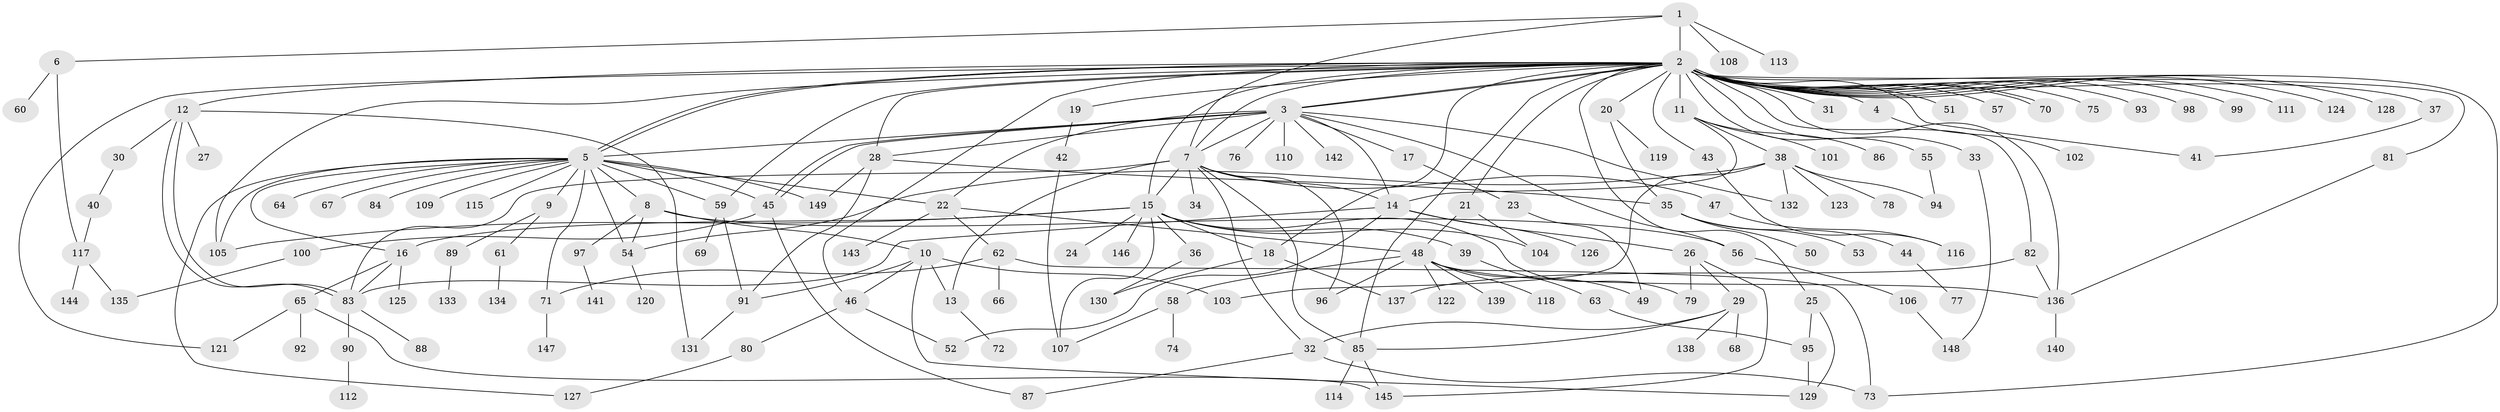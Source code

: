 // Generated by graph-tools (version 1.1) at 2025/35/03/09/25 02:35:44]
// undirected, 149 vertices, 215 edges
graph export_dot {
graph [start="1"]
  node [color=gray90,style=filled];
  1;
  2;
  3;
  4;
  5;
  6;
  7;
  8;
  9;
  10;
  11;
  12;
  13;
  14;
  15;
  16;
  17;
  18;
  19;
  20;
  21;
  22;
  23;
  24;
  25;
  26;
  27;
  28;
  29;
  30;
  31;
  32;
  33;
  34;
  35;
  36;
  37;
  38;
  39;
  40;
  41;
  42;
  43;
  44;
  45;
  46;
  47;
  48;
  49;
  50;
  51;
  52;
  53;
  54;
  55;
  56;
  57;
  58;
  59;
  60;
  61;
  62;
  63;
  64;
  65;
  66;
  67;
  68;
  69;
  70;
  71;
  72;
  73;
  74;
  75;
  76;
  77;
  78;
  79;
  80;
  81;
  82;
  83;
  84;
  85;
  86;
  87;
  88;
  89;
  90;
  91;
  92;
  93;
  94;
  95;
  96;
  97;
  98;
  99;
  100;
  101;
  102;
  103;
  104;
  105;
  106;
  107;
  108;
  109;
  110;
  111;
  112;
  113;
  114;
  115;
  116;
  117;
  118;
  119;
  120;
  121;
  122;
  123;
  124;
  125;
  126;
  127;
  128;
  129;
  130;
  131;
  132;
  133;
  134;
  135;
  136;
  137;
  138;
  139;
  140;
  141;
  142;
  143;
  144;
  145;
  146;
  147;
  148;
  149;
  1 -- 2;
  1 -- 6;
  1 -- 7;
  1 -- 108;
  1 -- 113;
  2 -- 3;
  2 -- 3;
  2 -- 4;
  2 -- 5;
  2 -- 5;
  2 -- 7;
  2 -- 11;
  2 -- 12;
  2 -- 15;
  2 -- 18;
  2 -- 19;
  2 -- 20;
  2 -- 21;
  2 -- 25;
  2 -- 28;
  2 -- 31;
  2 -- 33;
  2 -- 37;
  2 -- 41;
  2 -- 43;
  2 -- 46;
  2 -- 51;
  2 -- 55;
  2 -- 57;
  2 -- 59;
  2 -- 70;
  2 -- 70;
  2 -- 73;
  2 -- 75;
  2 -- 81;
  2 -- 82;
  2 -- 85;
  2 -- 93;
  2 -- 98;
  2 -- 99;
  2 -- 105;
  2 -- 111;
  2 -- 121;
  2 -- 124;
  2 -- 128;
  2 -- 136;
  3 -- 5;
  3 -- 7;
  3 -- 14;
  3 -- 17;
  3 -- 22;
  3 -- 28;
  3 -- 45;
  3 -- 45;
  3 -- 56;
  3 -- 76;
  3 -- 110;
  3 -- 132;
  3 -- 142;
  4 -- 102;
  5 -- 8;
  5 -- 9;
  5 -- 16;
  5 -- 22;
  5 -- 45;
  5 -- 54;
  5 -- 59;
  5 -- 64;
  5 -- 67;
  5 -- 71;
  5 -- 84;
  5 -- 105;
  5 -- 109;
  5 -- 115;
  5 -- 127;
  5 -- 149;
  6 -- 60;
  6 -- 117;
  7 -- 13;
  7 -- 14;
  7 -- 15;
  7 -- 32;
  7 -- 34;
  7 -- 47;
  7 -- 83;
  7 -- 85;
  7 -- 96;
  8 -- 10;
  8 -- 54;
  8 -- 56;
  8 -- 97;
  9 -- 61;
  9 -- 89;
  10 -- 13;
  10 -- 46;
  10 -- 91;
  10 -- 103;
  10 -- 129;
  11 -- 14;
  11 -- 38;
  11 -- 86;
  11 -- 101;
  12 -- 27;
  12 -- 30;
  12 -- 83;
  12 -- 83;
  12 -- 131;
  13 -- 72;
  14 -- 26;
  14 -- 52;
  14 -- 83;
  14 -- 126;
  15 -- 16;
  15 -- 18;
  15 -- 24;
  15 -- 36;
  15 -- 39;
  15 -- 79;
  15 -- 104;
  15 -- 105;
  15 -- 107;
  15 -- 146;
  16 -- 65;
  16 -- 83;
  16 -- 125;
  17 -- 23;
  18 -- 130;
  18 -- 137;
  19 -- 42;
  20 -- 35;
  20 -- 119;
  21 -- 48;
  21 -- 104;
  22 -- 48;
  22 -- 62;
  22 -- 143;
  23 -- 49;
  25 -- 95;
  25 -- 129;
  26 -- 29;
  26 -- 79;
  26 -- 145;
  28 -- 35;
  28 -- 91;
  28 -- 149;
  29 -- 32;
  29 -- 68;
  29 -- 85;
  29 -- 138;
  30 -- 40;
  32 -- 73;
  32 -- 87;
  33 -- 148;
  35 -- 44;
  35 -- 50;
  35 -- 53;
  36 -- 130;
  37 -- 41;
  38 -- 54;
  38 -- 78;
  38 -- 94;
  38 -- 103;
  38 -- 123;
  38 -- 132;
  39 -- 63;
  40 -- 117;
  42 -- 107;
  43 -- 116;
  44 -- 77;
  45 -- 87;
  45 -- 100;
  46 -- 52;
  46 -- 80;
  47 -- 116;
  48 -- 49;
  48 -- 58;
  48 -- 96;
  48 -- 118;
  48 -- 122;
  48 -- 136;
  48 -- 139;
  54 -- 120;
  55 -- 94;
  56 -- 106;
  58 -- 74;
  58 -- 107;
  59 -- 69;
  59 -- 91;
  61 -- 134;
  62 -- 66;
  62 -- 71;
  62 -- 73;
  63 -- 95;
  65 -- 92;
  65 -- 121;
  65 -- 145;
  71 -- 147;
  80 -- 127;
  81 -- 136;
  82 -- 136;
  82 -- 137;
  83 -- 88;
  83 -- 90;
  85 -- 114;
  85 -- 145;
  89 -- 133;
  90 -- 112;
  91 -- 131;
  95 -- 129;
  97 -- 141;
  100 -- 135;
  106 -- 148;
  117 -- 135;
  117 -- 144;
  136 -- 140;
}
